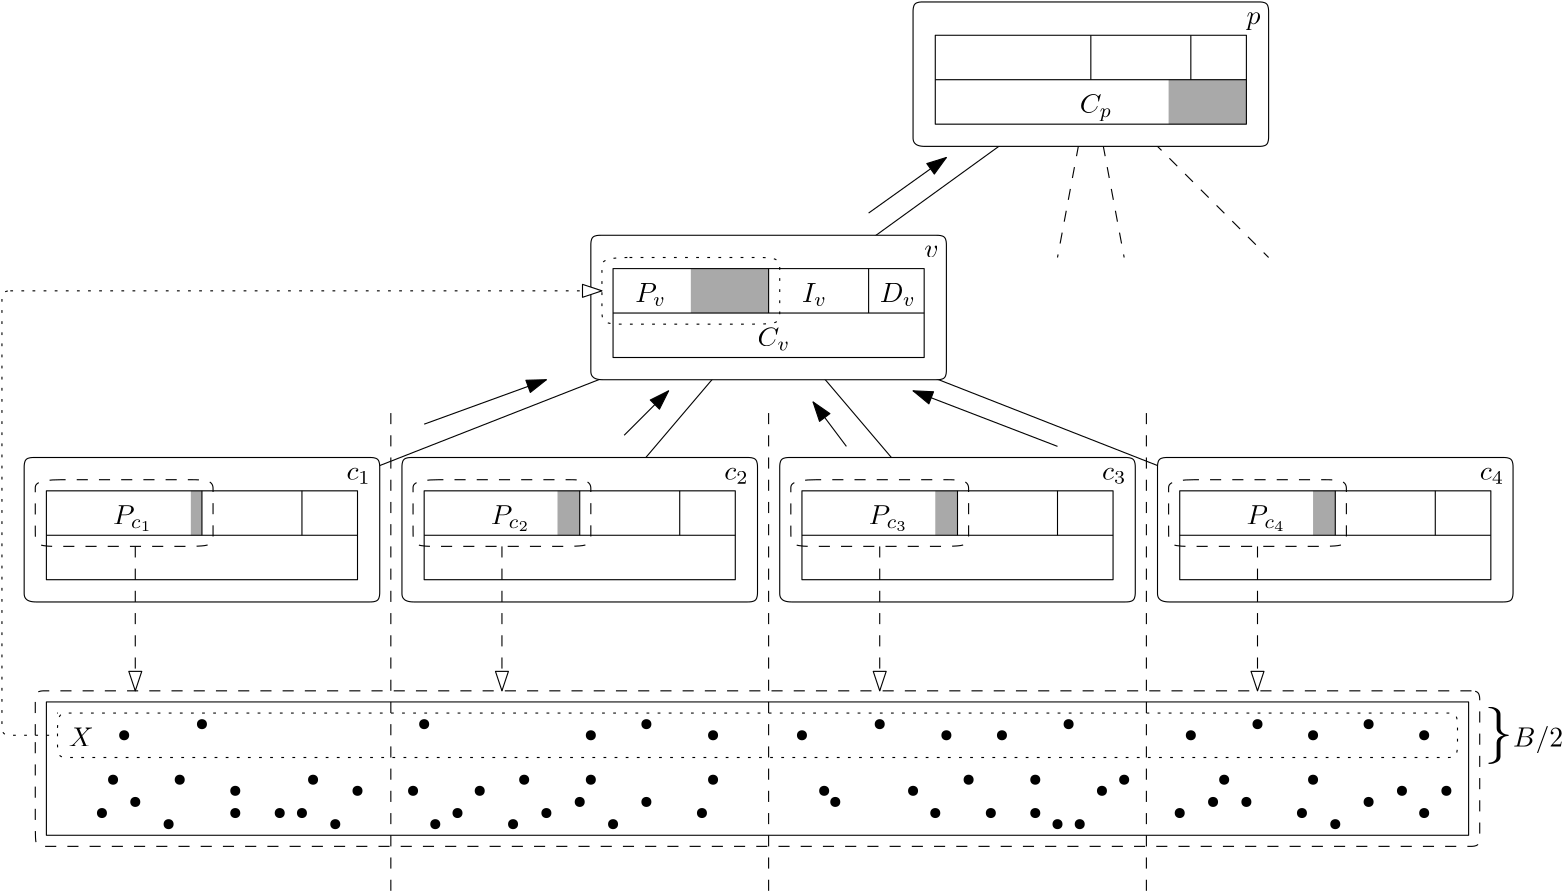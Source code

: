 <?xml version="1.0"?>
<!DOCTYPE ipe SYSTEM "ipe.dtd">
<ipe version="70107" creator="Ipe 7.2.2">
<info created="D:20160503183544" modified="D:20160531155847"/>
<ipestyle name="basic">
<symbol name="arrow/arc(spx)">
<path stroke="sym-stroke" fill="sym-stroke" pen="sym-pen">
0 0 m
-1 0.333 l
-1 -0.333 l
h
</path>
</symbol>
<symbol name="arrow/farc(spx)">
<path stroke="sym-stroke" fill="white" pen="sym-pen">
0 0 m
-1 0.333 l
-1 -0.333 l
h
</path>
</symbol>
<symbol name="arrow/ptarc(spx)">
<path stroke="sym-stroke" fill="sym-stroke" pen="sym-pen">
0 0 m
-1 0.333 l
-0.8 0 l
-1 -0.333 l
h
</path>
</symbol>
<symbol name="arrow/fptarc(spx)">
<path stroke="sym-stroke" fill="white" pen="sym-pen">
0 0 m
-1 0.333 l
-0.8 0 l
-1 -0.333 l
h
</path>
</symbol>
<symbol name="mark/circle(sx)" transformations="translations">
<path fill="sym-stroke">
0.6 0 0 0.6 0 0 e
0.4 0 0 0.4 0 0 e
</path>
</symbol>
<symbol name="mark/disk(sx)" transformations="translations">
<path fill="sym-stroke">
0.6 0 0 0.6 0 0 e
</path>
</symbol>
<symbol name="mark/fdisk(sfx)" transformations="translations">
<group>
<path fill="sym-fill">
0.5 0 0 0.5 0 0 e
</path>
<path fill="sym-stroke" fillrule="eofill">
0.6 0 0 0.6 0 0 e
0.4 0 0 0.4 0 0 e
</path>
</group>
</symbol>
<symbol name="mark/box(sx)" transformations="translations">
<path fill="sym-stroke" fillrule="eofill">
-0.6 -0.6 m
0.6 -0.6 l
0.6 0.6 l
-0.6 0.6 l
h
-0.4 -0.4 m
0.4 -0.4 l
0.4 0.4 l
-0.4 0.4 l
h
</path>
</symbol>
<symbol name="mark/square(sx)" transformations="translations">
<path fill="sym-stroke">
-0.6 -0.6 m
0.6 -0.6 l
0.6 0.6 l
-0.6 0.6 l
h
</path>
</symbol>
<symbol name="mark/fsquare(sfx)" transformations="translations">
<group>
<path fill="sym-fill">
-0.5 -0.5 m
0.5 -0.5 l
0.5 0.5 l
-0.5 0.5 l
h
</path>
<path fill="sym-stroke" fillrule="eofill">
-0.6 -0.6 m
0.6 -0.6 l
0.6 0.6 l
-0.6 0.6 l
h
-0.4 -0.4 m
0.4 -0.4 l
0.4 0.4 l
-0.4 0.4 l
h
</path>
</group>
</symbol>
<symbol name="mark/cross(sx)" transformations="translations">
<group>
<path fill="sym-stroke">
-0.43 -0.57 m
0.57 0.43 l
0.43 0.57 l
-0.57 -0.43 l
h
</path>
<path fill="sym-stroke">
-0.43 0.57 m
0.57 -0.43 l
0.43 -0.57 l
-0.57 0.43 l
h
</path>
</group>
</symbol>
<symbol name="arrow/fnormal(spx)">
<path stroke="sym-stroke" fill="white" pen="sym-pen">
0 0 m
-1 0.333 l
-1 -0.333 l
h
</path>
</symbol>
<symbol name="arrow/pointed(spx)">
<path stroke="sym-stroke" fill="sym-stroke" pen="sym-pen">
0 0 m
-1 0.333 l
-0.8 0 l
-1 -0.333 l
h
</path>
</symbol>
<symbol name="arrow/fpointed(spx)">
<path stroke="sym-stroke" fill="white" pen="sym-pen">
0 0 m
-1 0.333 l
-0.8 0 l
-1 -0.333 l
h
</path>
</symbol>
<symbol name="arrow/linear(spx)">
<path stroke="sym-stroke" pen="sym-pen">
-1 0.333 m
0 0 l
-1 -0.333 l
</path>
</symbol>
<symbol name="arrow/fdouble(spx)">
<path stroke="sym-stroke" fill="white" pen="sym-pen">
0 0 m
-1 0.333 l
-1 -0.333 l
h
-1 0 m
-2 0.333 l
-2 -0.333 l
h
</path>
</symbol>
<symbol name="arrow/double(spx)">
<path stroke="sym-stroke" fill="sym-stroke" pen="sym-pen">
0 0 m
-1 0.333 l
-1 -0.333 l
h
-1 0 m
-2 0.333 l
-2 -0.333 l
h
</path>
</symbol>
<pen name="heavier" value="0.8"/>
<pen name="fat" value="1.2"/>
<pen name="ultrafat" value="2"/>
<symbolsize name="large" value="5"/>
<symbolsize name="small" value="2"/>
<symbolsize name="tiny" value="1.1"/>
<arrowsize name="large" value="10"/>
<arrowsize name="small" value="5"/>
<arrowsize name="tiny" value="3"/>
<color name="red" value="1 0 0"/>
<color name="green" value="0 1 0"/>
<color name="blue" value="0 0 1"/>
<color name="yellow" value="1 1 0"/>
<color name="orange" value="1 0.647 0"/>
<color name="gold" value="1 0.843 0"/>
<color name="purple" value="0.627 0.125 0.941"/>
<color name="gray" value="0.745"/>
<color name="brown" value="0.647 0.165 0.165"/>
<color name="navy" value="0 0 0.502"/>
<color name="pink" value="1 0.753 0.796"/>
<color name="seagreen" value="0.18 0.545 0.341"/>
<color name="turquoise" value="0.251 0.878 0.816"/>
<color name="violet" value="0.933 0.51 0.933"/>
<color name="darkblue" value="0 0 0.545"/>
<color name="darkcyan" value="0 0.545 0.545"/>
<color name="darkgray" value="0.663"/>
<color name="darkgreen" value="0 0.392 0"/>
<color name="darkmagenta" value="0.545 0 0.545"/>
<color name="darkorange" value="1 0.549 0"/>
<color name="darkred" value="0.545 0 0"/>
<color name="lightblue" value="0.678 0.847 0.902"/>
<color name="lightcyan" value="0.878 1 1"/>
<color name="lightgray" value="0.827"/>
<color name="lightgreen" value="0.565 0.933 0.565"/>
<color name="lightyellow" value="1 1 0.878"/>
<dashstyle name="dashed" value="[4] 0"/>
<dashstyle name="dotted" value="[1 3] 0"/>
<dashstyle name="dash dotted" value="[4 2 1 2] 0"/>
<dashstyle name="dash dot dotted" value="[4 2 1 2 1 2] 0"/>
<textsize name="large" value="\large"/>
<textsize name="Large" value="\Large"/>
<textsize name="LARGE" value="\LARGE"/>
<textsize name="huge" value="\huge"/>
<textsize name="Huge" value="\Huge"/>
<textsize name="small" value="\small"/>
<textsize name="footnote" value="\footnotesize"/>
<textsize name="tiny" value="\tiny"/>
<textstyle name="center" begin="\begin{center}" end="\end{center}"/>
<textstyle name="itemize" begin="\begin{itemize}" end="\end{itemize}"/>
<textstyle name="item" begin="\begin{itemize}\item{}" end="\end{itemize}"/>
<gridsize name="4 pts" value="4"/>
<gridsize name="8 pts (~3 mm)" value="8"/>
<gridsize name="16 pts (~6 mm)" value="16"/>
<gridsize name="32 pts (~12 mm)" value="32"/>
<gridsize name="10 pts (~3.5 mm)" value="10"/>
<gridsize name="20 pts (~7 mm)" value="20"/>
<gridsize name="14 pts (~5 mm)" value="14"/>
<gridsize name="28 pts (~10 mm)" value="28"/>
<gridsize name="56 pts (~20 mm)" value="56"/>
<anglesize name="90 deg" value="90"/>
<anglesize name="60 deg" value="60"/>
<anglesize name="45 deg" value="45"/>
<anglesize name="30 deg" value="30"/>
<anglesize name="22.5 deg" value="22.5"/>
<opacity name="10%" value="0.1"/>
<opacity name="30%" value="0.3"/>
<opacity name="50%" value="0.5"/>
<opacity name="75%" value="0.75"/>
<tiling name="falling" angle="-60" step="4" width="1"/>
<tiling name="rising" angle="30" step="4" width="1"/>
</ipestyle>
<page>
<layer name="alpha"/>
<view layers="alpha" active="alpha"/>
<path layer="alpha" matrix="1.04082 0 0 1 4.89796 -96" stroke="black" fill="white">
272 784 m
76 704 l
76 704 l
76 704 l
</path>
<path matrix="1.0625 0 0 1 -1 -96" stroke="black" fill="white">
272 784 m
208 704 l
208 704 l
</path>
<path matrix="1 0 0 1 16 -96" stroke="black" fill="white">
272 784 m
340 704 l
340 704 l
</path>
<path matrix="1.02 0 0 1 10.56 -96" stroke="black" fill="white">
272 784 m
472 704 l
472 704 l
</path>
<path matrix="1 0 0 0.698413 -4 83.3016" stroke="black" dash="dashed">
156 568 m
156 820 l
156 820 l
</path>
<path matrix="1 0 0 0.698413 132 83.3016" stroke="black" dash="dashed">
156 568 m
156 820 l
156 820 l
</path>
<path matrix="1 0 0 0.698413 268 83.3016" stroke="black" dash="dashed">
156 568 m
156 820 l
156 820 l
</path>
<path matrix="1 0 0 1 -4 -252" stroke="black">
32 800 m
32 752 l
544 752 l
544 800 l
h
</path>
<path matrix="1 0 0 1 -4 -252" stroke="black" dash="dashed">
28 788 m
28 800
28 800
28 804
32 804
32 804
544 804
548 804
544 804
548 804
548 800
548 800
548 752
548 752
548 748
544 748
544 748
32 748
32 748
28 748
28 752
28 788
28 788 c
</path>
<path matrix="1.06667 0 0 1.08333 -223.2 -139.667" stroke="black" fill="white">
232 668 m
228 668
228 672
228 672
228 712
228 712
228 716
232 716
232 716
344 716
344 716
348 716
348 712
348 712
348 672
348 672
348 668
344 668
344 668
232 668
232 668 c
</path>
<path matrix="1 0 0 1 -168 -176" stroke="black">
288 800 m
288 784 l
</path>
<text matrix="1 0 0 1 -148 -84" transformations="translations" pos="284 712" stroke="black" type="label" width="8.781" height="4.294" depth="1.49" valign="baseline">$c_1$</text>
<text matrix="1 0 0 1 -180 -180" transformations="translations" pos="232 792" stroke="black" type="label" width="14.343" height="6.808" depth="2.49" valign="baseline">$P_{c_{1}}$</text>
<path matrix="1.06667 0 0 1.08333 -87.2 -139.667" stroke="black" fill="white">
232 668 m
228 668
228 672
228 672
228 712
228 712
228 716
232 716
232 716
344 716
344 716
348 716
348 712
348 712
348 672
348 672
348 668
344 668
344 668
232 668
232 668 c
</path>
<path matrix="1 0 0 1 -32 -176" stroke="black">
288 800 m
288 784 l
</path>
<text matrix="1 0 0 1 -44 -180" transformations="translations" pos="232 792" stroke="black" type="label" width="14.343" height="6.808" depth="2.49" valign="baseline">$P_{c_{2}}$</text>
<path matrix="1.06667 0 0 1.08333 48.8 -139.667" stroke="black" fill="white">
232 668 m
228 668
228 672
228 672
228 712
228 712
228 716
232 716
232 716
344 716
344 716
348 716
348 712
348 712
348 672
348 672
348 668
344 668
344 668
232 668
232 668 c
</path>
<path matrix="1 0 0 1 104 -176" stroke="black">
288 800 m
288 784 l
</path>
<text matrix="1 0 0 1 92 -180" transformations="translations" pos="232 792" stroke="black" type="label" width="14.343" height="6.808" depth="2.49" valign="baseline">$P_{c_{3}}$</text>
<path matrix="1.06667 0 0 1.08333 184.8 -139.667" stroke="black" fill="white">
232 668 m
228 668
228 672
228 672
228 712
228 712
228 716
232 716
232 716
344 716
344 716
348 716
348 712
348 712
348 672
348 672
348 668
344 668
344 668
232 668
232 668 c
</path>
<path matrix="1 0 0 1 240 -176" stroke="black">
288 800 m
288 784 l
</path>
<text matrix="1 0 0 1 228 -180" transformations="translations" pos="232 792" stroke="black" type="label" width="14.343" height="6.808" depth="2.49" valign="baseline">$P_{c_4}$</text>
<text matrix="1 0 0 1 -12 -84" transformations="translations" pos="284 712" stroke="black" type="label" width="8.781" height="4.294" depth="1.49" valign="baseline">$c_2$</text>
<text matrix="1 0 0 1 124 -84" transformations="translations" pos="284 712" stroke="black" type="label" width="8.781" height="4.294" depth="1.49" valign="baseline">$c_3$</text>
<text matrix="1 0 0 1 260 -84" transformations="translations" pos="284 712" stroke="black" type="label" width="8.781" height="4.294" depth="1.49" valign="baseline">$c_4$</text>
<path stroke="black" fill="white" rarrow="normal/normal">
208 664 m
164 648 l
164 648 l
</path>
<path stroke="black" fill="white" rarrow="normal/normal">
252 660 m
236 644 l
236 644 l
</path>
<path stroke="black" fill="white" rarrow="normal/normal">
304 656 m
316 640 l
316 640 l
</path>
<path stroke="black" fill="white" rarrow="normal/normal">
340 660 m
392 640 l
392 640 l
</path>
<path stroke="black" fill="white" cap="1">
32 544 m
32 544 l
</path>
<path matrix="1 0 0 1.33333 0 -181.333" stroke="black" dash="dotted">
32 540 m
32 544
36 544
36 544
532 544
532 544
536 544
536 540
536 540
536 536
536 532
532 532
532 532
36 532
36 532
32 532
32 536
32 540
32 540 c
</path>
<use name="mark/disk(sx)" pos="56 536" size="normal" stroke="black"/>
<use name="mark/disk(sx)" pos="84 540" size="normal" stroke="black"/>
<use name="mark/disk(sx)" pos="164 540" size="normal" stroke="black"/>
<use name="mark/disk(sx)" pos="224 536" size="normal" stroke="black"/>
<use name="mark/disk(sx)" pos="244 540" size="normal" stroke="black"/>
<use name="mark/disk(sx)" pos="268 536" size="normal" stroke="black"/>
<use name="mark/disk(sx)" pos="300 536" size="normal" stroke="black"/>
<use name="mark/disk(sx)" pos="328 540" size="normal" stroke="black"/>
<use name="mark/disk(sx)" pos="352 536" size="normal" stroke="black"/>
<use name="mark/disk(sx)" pos="372 536" size="normal" stroke="black"/>
<use name="mark/disk(sx)" pos="396 540" size="normal" stroke="black"/>
<use name="mark/disk(sx)" pos="440 536" size="normal" stroke="black"/>
<use name="mark/disk(sx)" pos="464 540" size="normal" stroke="black"/>
<use name="mark/disk(sx)" pos="484 536" size="normal" stroke="black"/>
<use name="mark/disk(sx)" pos="504 540" size="normal" stroke="black"/>
<use name="mark/disk(sx)" pos="524 536" size="normal" stroke="black"/>
<use name="mark/disk(sx)" pos="48 508" size="normal" stroke="black"/>
<use name="mark/disk(sx)" pos="76 520" size="normal" stroke="black"/>
<use name="mark/disk(sx)" pos="96 508" size="normal" stroke="black"/>
<use name="mark/disk(sx)" pos="124 520" size="normal" stroke="black"/>
<use name="mark/disk(sx)" pos="176 508" size="normal" stroke="black"/>
<use name="mark/disk(sx)" pos="200 520" size="normal" stroke="black"/>
<use name="mark/disk(sx)" pos="208 508" size="normal" stroke="black"/>
<use name="mark/disk(sx)" pos="244 512" size="normal" stroke="black"/>
<use name="mark/disk(sx)" pos="268 520" size="normal" stroke="black"/>
<use name="mark/disk(sx)" pos="308 516" size="normal" stroke="black"/>
<use name="mark/disk(sx)" pos="348 508" size="normal" stroke="black"/>
<use name="mark/disk(sx)" pos="360 520" size="normal" stroke="black"/>
<use name="mark/disk(sx)" pos="384 508" size="normal" stroke="black"/>
<use name="mark/disk(sx)" pos="408 516" size="normal" stroke="black"/>
<use name="mark/disk(sx)" pos="448 512" size="normal" stroke="black"/>
<use name="mark/disk(sx)" pos="484 520" size="normal" stroke="black"/>
<text matrix="1 0 0 1 20 -12" transformations="translations" pos="16 544" stroke="black" type="label" width="9.036" height="6.808" depth="0" valign="baseline">$X$</text>
<path stroke="black">
404 772 m
288 688 l
288 688 l
</path>
<path matrix="1.06667 0 0 1.08333 -19.2 -59.6667" stroke="black" fill="white">
232 668 m
228 668
228 672
228 672
228 712
228 712
228 716
232 716
232 716
344 716
344 716
348 716
348 712
348 712
348 672
348 672
348 668
344 668
344 668
232 668
232 668 c
</path>
<path matrix="1 0 0 1 36 -96" stroke="black">
288 800 m
288 784 l
</path>
<text matrix="1 0 0 1 28 -96" transformations="translations" pos="300 788" stroke="black" type="label" width="12.982" height="6.812" depth="1.49" valign="baseline">$D_v$</text>
<text matrix="1 0 0 1 60 -4" transformations="translations" pos="284 712" stroke="black" type="label" width="5.187" height="4.289" depth="0" valign="baseline">$v$</text>
<text matrix="1 0 0 1 32 -96" transformations="translations" pos="268 788" stroke="black" type="label" width="9.113" height="6.812" depth="1.49" valign="baseline">$I_{v}$</text>
<text matrix="1 0 0 1 8 -100" transformations="translations" pos="232 792" stroke="black" type="label" width="11.13" height="6.812" depth="1.49" valign="baseline">$P_{v}$</text>
<text matrix="1 0 0 1 0 -4" transformations="translations" pos="284 680" stroke="black" type="label" width="11.854" height="6.812" depth="1.49" valign="baseline">$C_{v}$</text>
<path matrix="1 0 0 1.02564 0 -17.8462" stroke="black" dash="dotted" rarrow="farc/normal">
228 696 m
16 696
12 696
16 696
12 696
12 692
12 692
12 544
12 544
12 540
16 540
16 540
32 540
32 540 c
</path>
<text matrix="0 0 0 1.69729 556 -12.3434" transformations="translations" pos="232 320" stroke="black" type="label" width="10.331" height="15.493" depth="5.17" halign="right" valign="baseline" size="huge">$\}$</text>
<text matrix="1 0 0 1 -4 -8" transformations="translations" pos="560 540" stroke="black" type="label" width="18.019" height="7.473" depth="2.49" valign="baseline">$B/2$</text>
<path stroke="black" dash="dashed">
404 772 m
392 708 l
392 708 l
</path>
<path stroke="black" dash="dashed">
404 772 m
416 708 l
416 708 l
</path>
<path stroke="black" dash="dashed">
404 772 m
468 708 l
468 708 l
</path>
<path matrix="1.06667 0 0 1.08333 96.8 24.3333" stroke="black" fill="white">
232 668 m
228 668
228 672
228 672
228 712
228 712
228 716
232 716
232 716
344 716
344 716
348 716
348 712
348 712
348 672
348 672
348 668
344 668
344 668
232 668
232 668 c
</path>
<path stroke="black" rarrow="normal/normal">
352 744 m
324 724 l
324 724 l
</path>
<use name="mark/disk(sx)" pos="52 520" size="normal" stroke="black"/>
<use name="mark/disk(sx)" pos="60 512" size="normal" stroke="black"/>
<use name="mark/disk(sx)" pos="72 504" size="normal" stroke="black"/>
<use name="mark/disk(sx)" pos="96 516" size="normal" stroke="black"/>
<use name="mark/disk(sx)" pos="112 508" size="normal" stroke="black"/>
<use matrix="1 0 0 1 0 8" name="mark/disk(sx)" pos="120 500" size="normal" stroke="black"/>
<use name="mark/disk(sx)" pos="132 504" size="normal" stroke="black"/>
<use name="mark/disk(sx)" pos="140 516" size="normal" stroke="black"/>
<use name="mark/disk(sx)" pos="160 516" size="normal" stroke="black"/>
<use name="mark/disk(sx)" pos="168 504" size="normal" stroke="black"/>
<use name="mark/disk(sx)" pos="184 516" size="normal" stroke="black"/>
<use name="mark/disk(sx)" pos="196 504" size="normal" stroke="black"/>
<use name="mark/disk(sx)" pos="220 512" size="normal" stroke="black"/>
<use name="mark/disk(sx)" pos="224 520" size="normal" stroke="black"/>
<use name="mark/disk(sx)" pos="232 504" size="normal" stroke="black"/>
<use name="mark/disk(sx)" pos="264 508" size="normal" stroke="black"/>
<use name="mark/disk(sx)" pos="312 512" size="normal" stroke="black"/>
<use name="mark/disk(sx)" pos="340 516" size="normal" stroke="black"/>
<use name="mark/disk(sx)" pos="368 508" size="normal" stroke="black"/>
<use name="mark/disk(sx)" pos="384 520" size="normal" stroke="black"/>
<use name="mark/disk(sx)" pos="392 504" size="normal" stroke="black"/>
<use name="mark/disk(sx)" pos="400 504" size="normal" stroke="black"/>
<use name="mark/disk(sx)" pos="416 520" size="normal" stroke="black"/>
<use name="mark/disk(sx)" pos="436 508" size="normal" stroke="black"/>
<use name="mark/disk(sx)" pos="452 520" size="normal" stroke="black"/>
<use name="mark/disk(sx)" pos="460 512" size="normal" stroke="black"/>
<use name="mark/disk(sx)" pos="480 508" size="normal" stroke="black"/>
<use name="mark/disk(sx)" pos="492 504" size="normal" stroke="black"/>
<use name="mark/disk(sx)" pos="504 512" size="normal" stroke="black"/>
<use name="mark/disk(sx)" pos="516 516" size="normal" stroke="black"/>
<use name="mark/disk(sx)" pos="524 508" size="normal" stroke="black"/>
<use name="mark/disk(sx)" pos="532 516" size="normal" stroke="black"/>
<path matrix="0.5 0 0 1 42 0" fill="darkgray">
76 624 m
76 608 l
84 608 l
84 624 l
h
</path>
<path matrix="1 0 0 1 136 0" fill="darkgray">
76 624 m
76 608 l
84 608 l
84 624 l
h
</path>
<path matrix="1 0 0 1 272 0" fill="darkgray">
76 624 m
76 608 l
84 608 l
84 624 l
h
</path>
<path matrix="1 0 0 1 408 0" fill="darkgray">
76 624 m
76 608 l
84 608 l
84 624 l
h
</path>
<path matrix="3.5 0 0 1 -6 80" fill="darkgray">
76 624 m
76 608 l
84 608 l
84 624 l
h
</path>
<path matrix="3.5 0 0 1 166 148" fill="darkgray">
76 624 m
76 608 l
84 608 l
84 624 l
h
</path>
<text matrix="1 0 0 1 176 80" transformations="translations" pos="284 712" stroke="black" type="label" width="5.012" height="4.297" depth="1.93" valign="baseline">$p$</text>
<path matrix="1.16667 0 0 1 142.667 4" stroke="black">
176 784 m
176 752 l
272 752 l
272 784 l
h
</path>
<path matrix="1.16667 0 0 1 86.667 -12" stroke="black">
224 784 m
320 784 l
</path>
<path matrix="1 0 0 1 148 -12" stroke="black">
256 800 m
256 784 l
</path>
<path matrix="1 0 0 1 152 -12" stroke="black">
288 800 m
288 784 l
</path>
<text matrix="1 0 0 1 116 80" transformations="translations" pos="284 680" stroke="black" type="label" width="11.726" height="6.808" depth="2.85" valign="baseline">$C_{p}$</text>
<path matrix="1.16667 0 0 1 26.667 -80" stroke="black">
176 784 m
176 752 l
272 752 l
272 784 l
h
</path>
<path matrix="1.16667 0 0 1 -29.333 -96" stroke="black">
224 784 m
320 784 l
</path>
<path matrix="1 0 0 1 32 -96" stroke="black">
256 800 m
256 784 l
</path>
<path matrix="1.16667 0 0 1 -177.333 -160" stroke="black">
176 784 m
176 752 l
272 752 l
272 784 l
h
</path>
<path matrix="1.16667 0 0 1 -233.333 -176" stroke="black">
224 784 m
320 784 l
</path>
<path matrix="1 0 0 1 -172 -176" stroke="black">
256 800 m
256 784 l
</path>
<path matrix="1 0 0 1 -36 -176" stroke="black">
256 800 m
256 784 l
</path>
<path matrix="1 0 0 1 100 -176" stroke="black">
256 800 m
256 784 l
</path>
<path matrix="1 0 0 1 236 -176" stroke="black">
256 800 m
256 784 l
</path>
<path matrix="1.16667 0 0 1 94.667 -160" stroke="black">
176 784 m
176 752 l
272 752 l
272 784 l
h
</path>
<path matrix="1.16667 0 0 1 38.667 -176" stroke="black">
224 784 m
320 784 l
</path>
<path matrix="1.16667 0 0 1 230.667 -160" stroke="black">
176 784 m
176 752 l
272 752 l
272 784 l
h
</path>
<path matrix="1.16667 0 0 1 174.667 -176" stroke="black">
224 784 m
320 784 l
</path>
<path matrix="1.16667 0 0 1 -41.333 -160" stroke="black">
176 784 m
176 752 l
272 752 l
272 784 l
h
</path>
<path matrix="1.16667 0 0 1 -97.333 -176" stroke="black">
224 784 m
320 784 l
</path>
<path matrix="2.28571 0 0 1 -707.429 -80" stroke="black" dash="dashed">
324 708 m
320 708
320 704
320 704
320 688
320 684
324 684
324 684
344 684
348 684
348 688
348 688
348 704
348 704
348 708
344 708
344 708
324 708
324 708 c
</path>
<path matrix="2.28571 0 0 1 -571.429 -80" stroke="black" dash="dashed">
324 708 m
320 708
320 704
320 704
320 688
320 684
324 684
324 684
344 684
348 684
348 688
348 688
348 704
348 704
348 708
344 708
344 708
324 708
324 708 c
</path>
<path matrix="2.28571 0 0 1 -435.429 -80" stroke="black" dash="dashed">
324 708 m
320 708
320 704
320 704
320 688
320 684
324 684
324 684
344 684
348 684
348 688
348 688
348 704
348 704
348 708
344 708
344 708
324 708
324 708 c
</path>
<path matrix="2.28571 0 0 1 -299.429 -80" stroke="black" dash="dashed">
324 708 m
320 708
320 704
320 704
320 688
320 684
324 684
324 684
344 684
348 684
348 688
348 688
348 704
348 704
348 708
344 708
344 708
324 708
324 708 c
</path>
<path stroke="black" fill="white" dash="dashed" rarrow="farc/normal">
60 552 m
60 604 l
60 604 l
</path>
<path stroke="black" fill="white" dash="dashed" rarrow="farc/normal">
192 552 m
192 604 l
192 604 l
</path>
<path stroke="black" fill="white" dash="dashed" rarrow="farc/normal">
328 552 m
328 604 l
328 604 l
</path>
<path stroke="black" fill="white" dash="dashed" rarrow="farc/normal">
464 552 m
464 604 l
464 604 l
</path>
<path matrix="2.28571 0 0 1 -503.429 0" stroke="black" dash="dotted">
324 708 m
320 708
320 704
320 704
320 688
320 684
324 684
324 684
344 684
348 684
348 688
348 688
348 704
348 704
348 708
344 708
344 708
324 708
324 708 c
</path>
</page>
</ipe>
